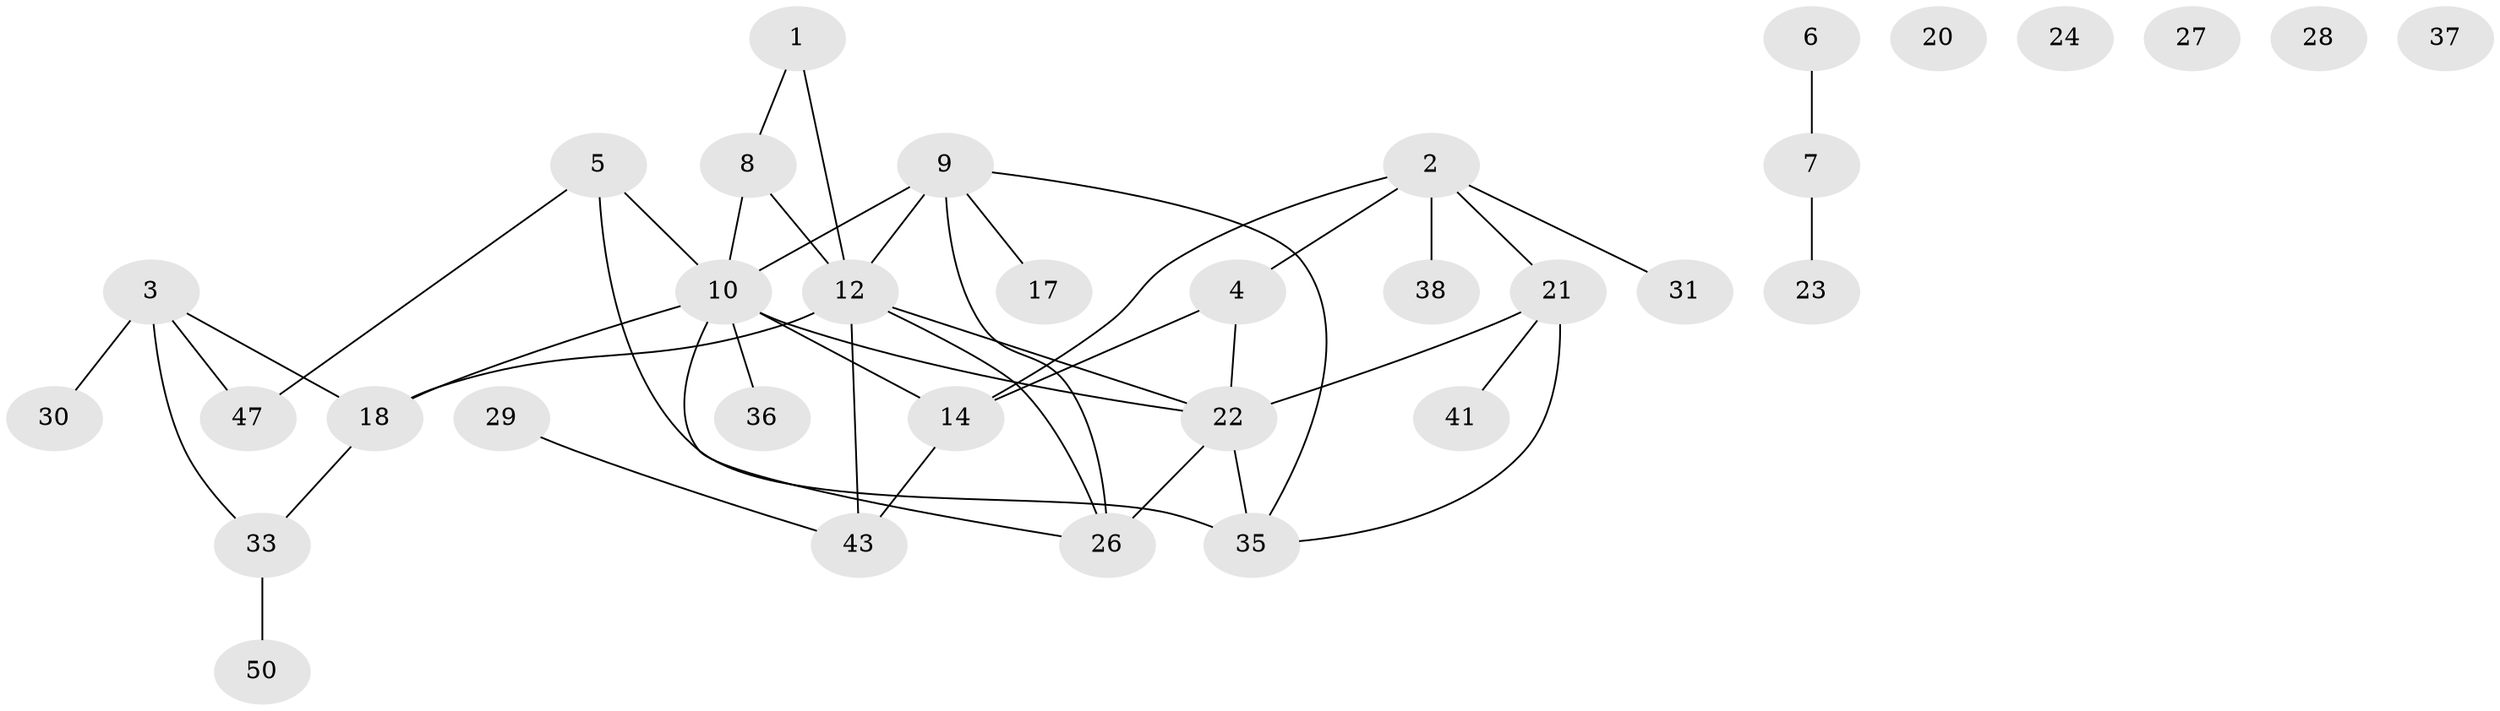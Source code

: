 // original degree distribution, {1: 0.2549019607843137, 3: 0.29411764705882354, 2: 0.13725490196078433, 5: 0.058823529411764705, 7: 0.0196078431372549, 4: 0.11764705882352941, 0: 0.09803921568627451, 6: 0.0196078431372549}
// Generated by graph-tools (version 1.1) at 2025/41/03/06/25 10:41:23]
// undirected, 34 vertices, 43 edges
graph export_dot {
graph [start="1"]
  node [color=gray90,style=filled];
  1 [super="+11"];
  2 [super="+13"];
  3 [super="+44"];
  4 [super="+16"];
  5 [super="+25"];
  6 [super="+45"];
  7 [super="+19"];
  8 [super="+39"];
  9 [super="+34"];
  10 [super="+48"];
  12 [super="+40"];
  14 [super="+15"];
  17;
  18;
  20;
  21 [super="+32"];
  22 [super="+51"];
  23;
  24;
  26;
  27;
  28;
  29;
  30;
  31;
  33 [super="+49"];
  35 [super="+46"];
  36;
  37;
  38;
  41 [super="+42"];
  43;
  47;
  50;
  1 -- 8;
  1 -- 12;
  2 -- 31;
  2 -- 4;
  2 -- 21;
  2 -- 38;
  2 -- 14;
  3 -- 18;
  3 -- 30;
  3 -- 47;
  3 -- 33;
  4 -- 22;
  4 -- 14;
  5 -- 10;
  5 -- 35;
  5 -- 47;
  6 -- 7;
  7 -- 23;
  8 -- 10 [weight=2];
  8 -- 12;
  9 -- 12 [weight=2];
  9 -- 26;
  9 -- 17;
  9 -- 35;
  9 -- 10;
  10 -- 18;
  10 -- 22;
  10 -- 26;
  10 -- 36;
  10 -- 14;
  12 -- 18;
  12 -- 26;
  12 -- 43;
  12 -- 22;
  14 -- 43;
  18 -- 33;
  21 -- 41;
  21 -- 35;
  21 -- 22;
  22 -- 26;
  22 -- 35;
  29 -- 43;
  33 -- 50;
}
